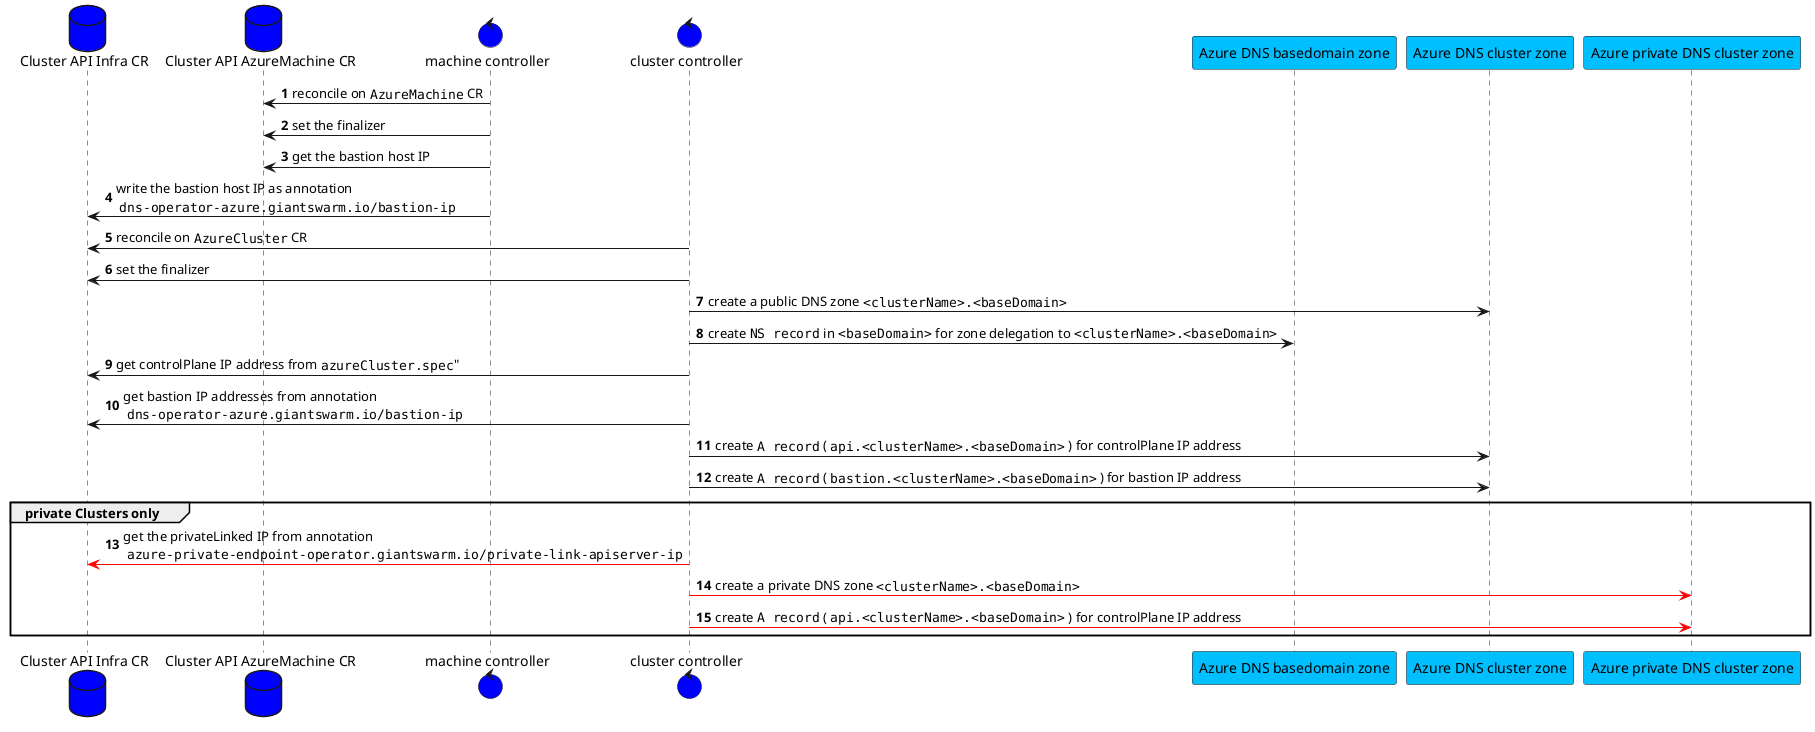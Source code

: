 @startuml
autonumber

database "Cluster API Infra CR" as capiInfraCR #blue
database "Cluster API AzureMachine CR" as capzMachineCR #blue

control "machine controller" as dnsOperatorMachineController #blue
control "cluster controller" as dnsOperatorClusterController #blue


participant "Azure DNS basedomain zone" as azureDNSBasedomainZone #DeepSkyBlue
participant "Azure DNS cluster zone" as azureDNSClusterZone #DeepSkyBlue

participant "Azure private DNS cluster zone" as azurePrivateDNSClusterZone #DeepSkyBlue

dnsOperatorMachineController -> capzMachineCR: reconcile on ""AzureMachine"" CR
dnsOperatorMachineController -> capzMachineCR: set the finalizer
dnsOperatorMachineController -> capzMachineCR: get the bastion host IP
dnsOperatorMachineController -> capiInfraCR: write the bastion host IP as annotation\n ""dns-operator-azure.giantswarm.io/bastion-ip""

dnsOperatorClusterController -> capiInfraCR: reconcile on ""AzureCluster"" CR
dnsOperatorClusterController -> capiInfraCR: set the finalizer
dnsOperatorClusterController -> azureDNSClusterZone: create a public DNS zone ""<clusterName>.<baseDomain>""
dnsOperatorClusterController -> azureDNSBasedomainZone: create ""NS record"" in ""<baseDomain>"" for zone delegation to ""<clusterName>.<baseDomain>""


dnsOperatorClusterController -> capiInfraCR: get controlPlane IP address from ""azureCluster.spec"""
dnsOperatorClusterController -> capiInfraCR: get bastion IP addresses from annotation\n ""dns-operator-azure.giantswarm.io/bastion-ip""
dnsOperatorClusterController -> azureDNSClusterZone: create ""A record"" ( ""api.<clusterName>.<baseDomain>"" ) for controlPlane IP address
dnsOperatorClusterController -> azureDNSClusterZone: create ""A record"" ( ""bastion.<clusterName>.<baseDomain>"" ) for bastion IP address

group private Clusters only

dnsOperatorClusterController -[#red]> capiInfraCR: get the privateLinked IP from annotation\n ""azure-private-endpoint-operator.giantswarm.io/private-link-apiserver-ip""
dnsOperatorClusterController -[#red]> azurePrivateDNSClusterZone: create a private DNS zone ""<clusterName>.<baseDomain>""
dnsOperatorClusterController -[#red]> azurePrivateDNSClusterZone: create ""A record"" ( ""api.<clusterName>.<baseDomain>"" ) for controlPlane IP address

end


@enduml
